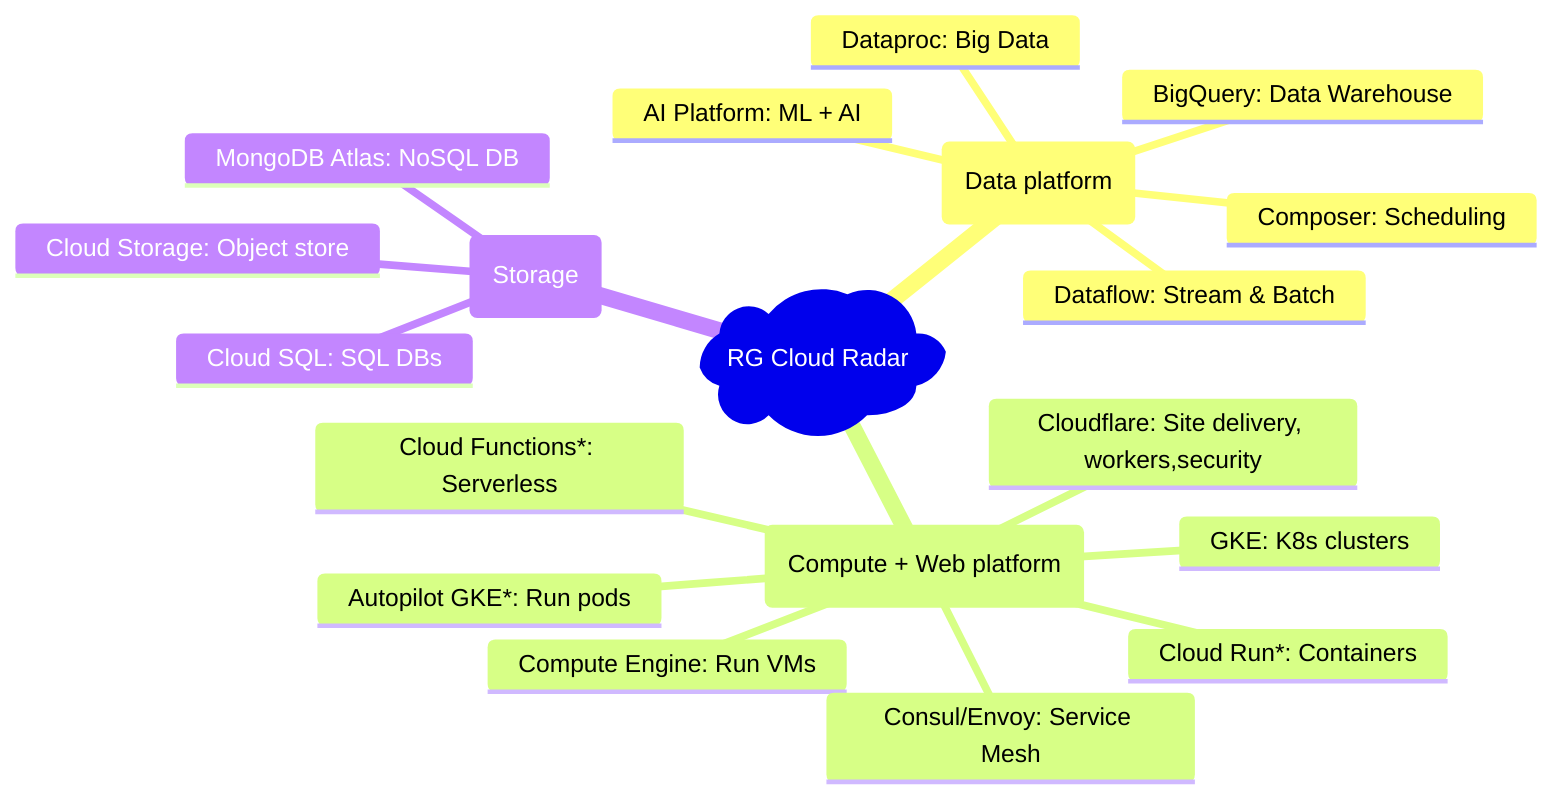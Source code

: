 mindmap
root(RG Cloud Radar))
  (Data platform)
  ::icon(fa-solid fa-chart-pie)
                BigQuery: Data Warehouse
                AI Platform: ML + AI
                Dataflow: Stream & Batch
                Dataproc: Big Data
                Composer: Scheduling
  (Compute + Web platform)
    ::icon(fa-solid fa-microchip)
                GKE: K8s clusters
                Autopilot GKE*: Run pods
                Compute Engine: Run VMs 
                Cloud Functions*: Serverless
                Cloud Run*: Containers
                Consul/Envoy: Service Mesh
                Cloudflare: Site delivery, workers,security
  (Storage)
        ::icon(fa-solid fa-database)
                Cloud Storage: Object store
                Cloud SQL: SQL DBs
                MongoDB Atlas: NoSQL DB